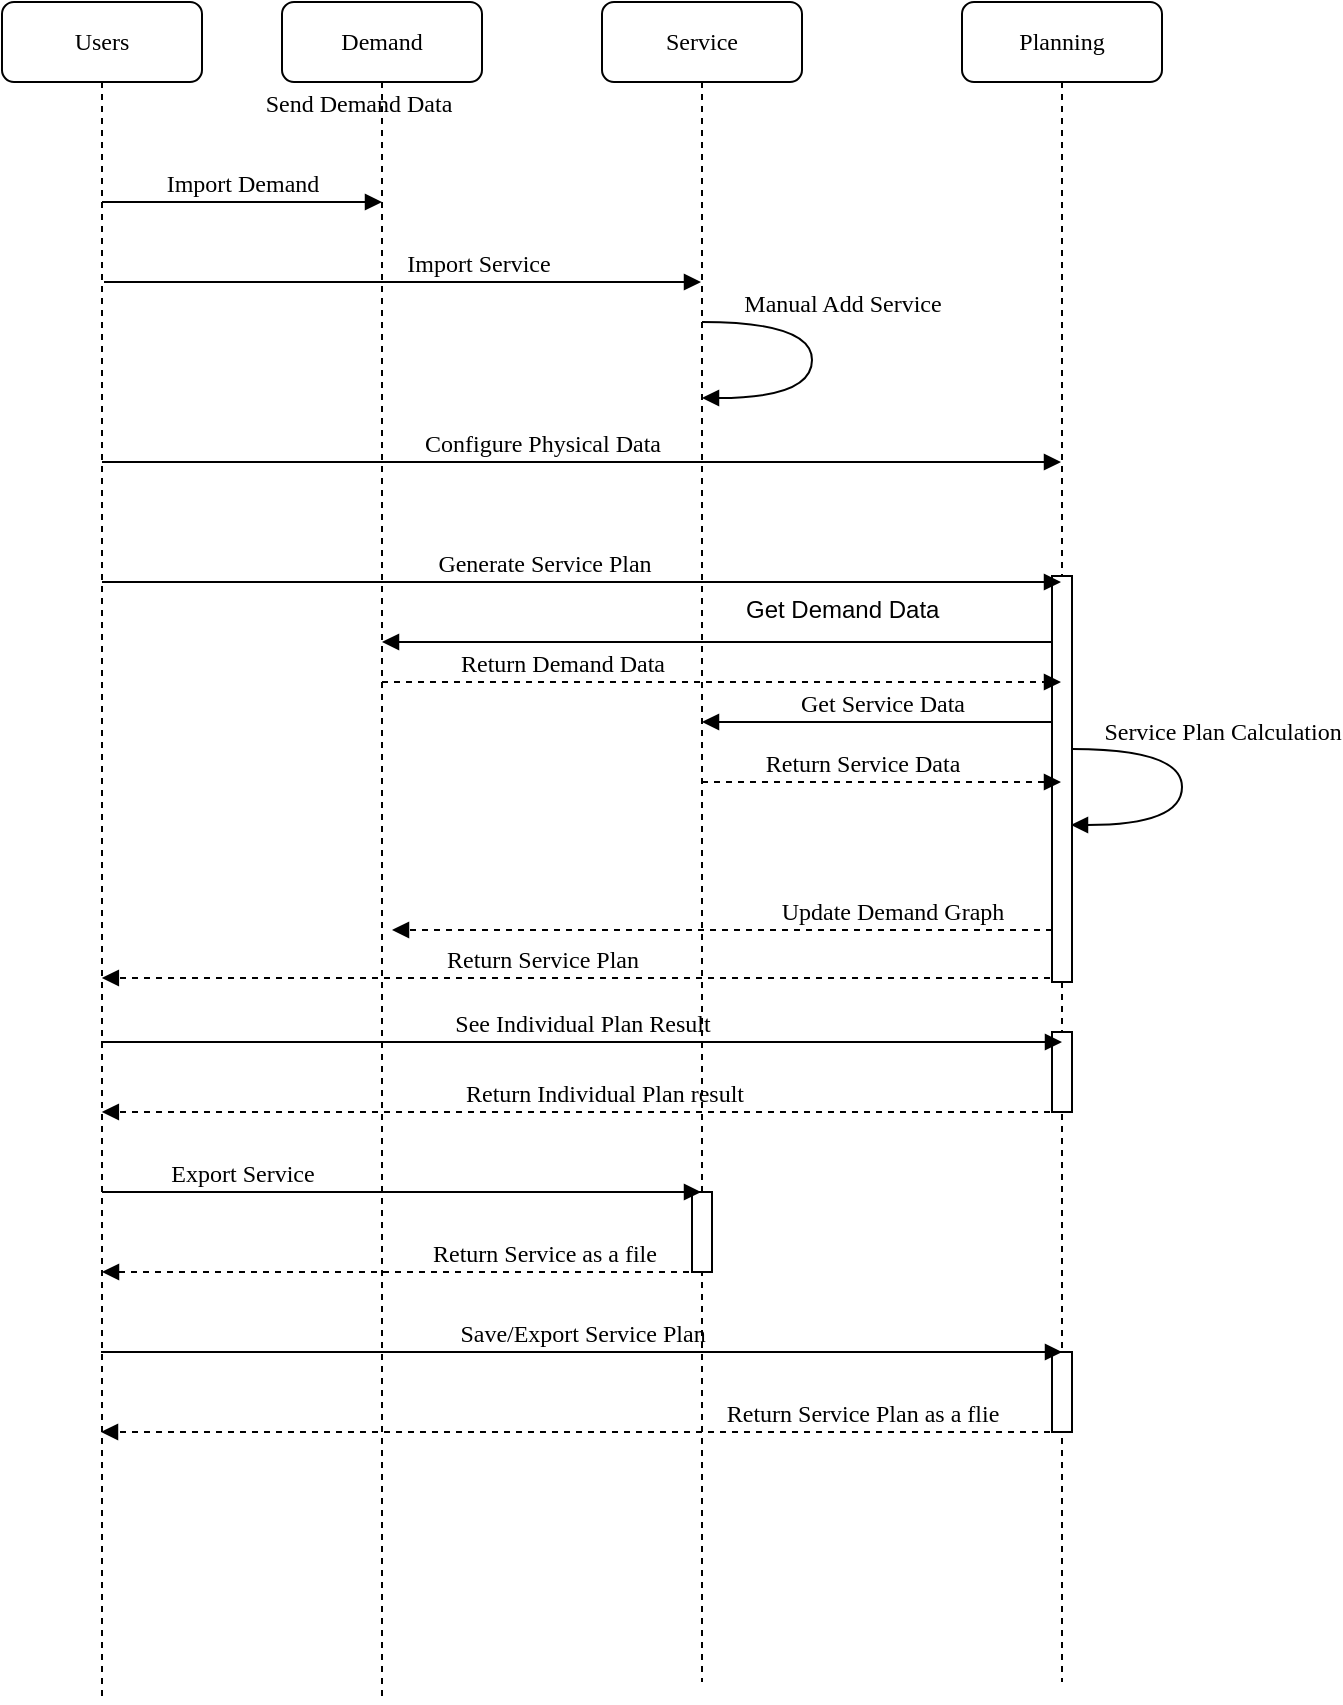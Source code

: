 <mxfile version="10.6.7" type="github"><diagram name="Page-1" id="13e1069c-82ec-6db2-03f1-153e76fe0fe0"><mxGraphModel dx="797" dy="409" grid="1" gridSize="10" guides="1" tooltips="1" connect="1" arrows="1" fold="1" page="1" pageScale="1" pageWidth="1100" pageHeight="850" background="#ffffff" math="0" shadow="0"><root><mxCell id="0"/><mxCell id="1" parent="0"/><mxCell id="k21ctXQsDBUnI9uljcQU-5" value="Return Service Plan" style="html=1;verticalAlign=bottom;endArrow=block;labelBackgroundColor=none;fontFamily=Verdana;fontSize=12;edgeStyle=elbowEdgeStyle;elbow=vertical;dashed=1;" edge="1" parent="1"><mxGeometry x="0.083" relative="1" as="geometry"><mxPoint x="630" y="568" as="sourcePoint"/><mxPoint x="149.929" y="567.857" as="targetPoint"/><mxPoint as="offset"/></mxGeometry></mxCell><mxCell id="7baba1c4bc27f4b0-2" value="Demand" style="shape=umlLifeline;perimeter=lifelinePerimeter;whiteSpace=wrap;html=1;container=1;collapsible=0;recursiveResize=0;outlineConnect=0;rounded=1;shadow=0;comic=0;labelBackgroundColor=none;strokeColor=#000000;strokeWidth=1;fillColor=#FFFFFF;fontFamily=Verdana;fontSize=12;fontColor=#000000;align=center;" parent="1" vertex="1"><mxGeometry x="240" y="80" width="100" height="850" as="geometry"/></mxCell><mxCell id="7baba1c4bc27f4b0-3" value="Service" style="shape=umlLifeline;perimeter=lifelinePerimeter;whiteSpace=wrap;html=1;container=1;collapsible=0;recursiveResize=0;outlineConnect=0;rounded=1;shadow=0;comic=0;labelBackgroundColor=none;strokeColor=#000000;strokeWidth=1;fillColor=#FFFFFF;fontFamily=Verdana;fontSize=12;fontColor=#000000;align=center;" parent="1" vertex="1"><mxGeometry x="400" y="80" width="100" height="840" as="geometry"/></mxCell><mxCell id="7baba1c4bc27f4b0-4" value="Planning" style="shape=umlLifeline;perimeter=lifelinePerimeter;whiteSpace=wrap;html=1;container=1;collapsible=0;recursiveResize=0;outlineConnect=0;rounded=1;shadow=0;comic=0;labelBackgroundColor=none;strokeColor=#000000;strokeWidth=1;fillColor=#FFFFFF;fontFamily=Verdana;fontSize=12;fontColor=#000000;align=center;" parent="1" vertex="1"><mxGeometry x="580" y="80" width="100" height="840" as="geometry"/></mxCell><mxCell id="A2zP2JJgKgRDqSaXDk8B-7" value="" style="html=1;points=[];perimeter=orthogonalPerimeter;rounded=0;shadow=0;comic=0;labelBackgroundColor=none;strokeColor=#000000;strokeWidth=1;fillColor=#FFFFFF;fontFamily=Verdana;fontSize=12;fontColor=#000000;align=center;" parent="7baba1c4bc27f4b0-4" vertex="1"><mxGeometry x="45" y="287" width="10" height="203" as="geometry"/></mxCell><mxCell id="A2zP2JJgKgRDqSaXDk8B-15" value="" style="html=1;points=[];perimeter=orthogonalPerimeter;rounded=0;shadow=0;comic=0;labelBackgroundColor=none;strokeColor=#000000;strokeWidth=1;fillColor=#FFFFFF;fontFamily=Verdana;fontSize=12;fontColor=#000000;align=center;" parent="7baba1c4bc27f4b0-4" vertex="1"><mxGeometry x="45" y="515" width="10" height="40" as="geometry"/></mxCell><mxCell id="A2zP2JJgKgRDqSaXDk8B-23" value="" style="html=1;points=[];perimeter=orthogonalPerimeter;rounded=0;shadow=0;comic=0;labelBackgroundColor=none;strokeColor=#000000;strokeWidth=1;fillColor=#FFFFFF;fontFamily=Verdana;fontSize=12;fontColor=#000000;align=center;" parent="7baba1c4bc27f4b0-4" vertex="1"><mxGeometry x="45" y="675" width="10" height="40" as="geometry"/></mxCell><mxCell id="7baba1c4bc27f4b0-8" value="Users" style="shape=umlLifeline;perimeter=lifelinePerimeter;whiteSpace=wrap;html=1;container=1;collapsible=0;recursiveResize=0;outlineConnect=0;rounded=1;shadow=0;comic=0;labelBackgroundColor=none;strokeColor=#000000;strokeWidth=1;fillColor=#FFFFFF;fontFamily=Verdana;fontSize=12;fontColor=#000000;align=center;" parent="1" vertex="1"><mxGeometry x="100" y="80" width="100" height="850" as="geometry"/></mxCell><mxCell id="7baba1c4bc27f4b0-17" value="Return Service Data" style="html=1;verticalAlign=bottom;endArrow=block;labelBackgroundColor=none;fontFamily=Verdana;fontSize=12;edgeStyle=elbowEdgeStyle;elbow=vertical;dashed=1;" parent="1" target="7baba1c4bc27f4b0-4" edge="1"><mxGeometry x="-0.109" relative="1" as="geometry"><mxPoint x="450" y="470" as="sourcePoint"/><Array as="points"><mxPoint x="530" y="470"/><mxPoint x="510" y="510"/><mxPoint x="490" y="435"/><mxPoint x="470" y="420"/><mxPoint x="480" y="430"/><mxPoint x="480" y="420"/><mxPoint x="480" y="435"/><mxPoint x="550" y="430"/><mxPoint x="520" y="500"/><mxPoint x="550" y="320"/><mxPoint x="460" y="240"/></Array><mxPoint x="585" y="320" as="targetPoint"/><mxPoint as="offset"/></mxGeometry></mxCell><mxCell id="7baba1c4bc27f4b0-23" value="Configure Physical Data" style="html=1;verticalAlign=bottom;endArrow=block;labelBackgroundColor=none;fontFamily=Verdana;fontSize=12;" parent="1" source="7baba1c4bc27f4b0-8" target="7baba1c4bc27f4b0-4" edge="1"><mxGeometry x="0.418" y="-120" relative="1" as="geometry"><mxPoint x="155" y="310" as="sourcePoint"/><mxPoint x="585" y="440" as="targetPoint"/><Array as="points"><mxPoint x="490" y="310"/></Array><mxPoint x="-120" y="-120" as="offset"/></mxGeometry></mxCell><mxCell id="7baba1c4bc27f4b0-11" value="Import Demand" style="html=1;verticalAlign=bottom;endArrow=block;labelBackgroundColor=none;fontFamily=Verdana;fontSize=12;edgeStyle=elbowEdgeStyle;elbow=vertical;" parent="1" edge="1"><mxGeometry relative="1" as="geometry"><mxPoint x="150" y="180" as="sourcePoint"/><mxPoint x="290" y="180" as="targetPoint"/></mxGeometry></mxCell><mxCell id="A2zP2JJgKgRDqSaXDk8B-1" value="Import Service" style="html=1;verticalAlign=bottom;endArrow=block;labelBackgroundColor=none;fontFamily=Verdana;fontSize=12;edgeStyle=elbowEdgeStyle;elbow=vertical;" parent="1" target="7baba1c4bc27f4b0-3" edge="1"><mxGeometry x="0.254" relative="1" as="geometry"><mxPoint x="151" y="220" as="sourcePoint"/><mxPoint x="445.5" y="220" as="targetPoint"/><mxPoint as="offset"/></mxGeometry></mxCell><mxCell id="A2zP2JJgKgRDqSaXDk8B-3" value="Manual Add Service" style="html=1;verticalAlign=bottom;endArrow=block;labelBackgroundColor=none;fontFamily=Verdana;fontSize=12;elbow=vertical;edgeStyle=orthogonalEdgeStyle;curved=1;exitX=1.038;exitY=0.345;exitPerimeter=0;" parent="1" target="7baba1c4bc27f4b0-3" edge="1"><mxGeometry x="-0.259" y="15" relative="1" as="geometry"><mxPoint x="450" y="240" as="sourcePoint"/><mxPoint x="455" y="278" as="targetPoint"/><Array as="points"><mxPoint x="505" y="240"/><mxPoint x="505" y="278"/></Array><mxPoint as="offset"/></mxGeometry></mxCell><mxCell id="A2zP2JJgKgRDqSaXDk8B-4" value="Return Demand Data" style="html=1;verticalAlign=bottom;endArrow=block;labelBackgroundColor=none;fontFamily=Verdana;fontSize=12;edgeStyle=elbowEdgeStyle;elbow=vertical;dashed=1;" parent="1" target="7baba1c4bc27f4b0-4" edge="1"><mxGeometry x="0.296" y="-130" relative="1" as="geometry"><mxPoint x="290" y="420" as="sourcePoint"/><mxPoint x="585" y="360" as="targetPoint"/><Array as="points"><mxPoint x="480" y="420"/><mxPoint x="510" y="390"/><mxPoint x="310" y="470"/><mxPoint x="500" y="360"/></Array><mxPoint x="-130" y="-130" as="offset"/></mxGeometry></mxCell><mxCell id="A2zP2JJgKgRDqSaXDk8B-9" value="Generate Service Plan" style="html=1;verticalAlign=bottom;endArrow=block;labelBackgroundColor=none;fontFamily=Verdana;fontSize=12;" parent="1" source="7baba1c4bc27f4b0-8" target="7baba1c4bc27f4b0-4" edge="1"><mxGeometry x="0.169" y="-60" relative="1" as="geometry"><mxPoint x="156" y="352" as="sourcePoint"/><mxPoint x="590" y="429" as="targetPoint"/><Array as="points"><mxPoint x="430" y="370"/></Array><mxPoint x="-60" y="-60" as="offset"/></mxGeometry></mxCell><mxCell id="A2zP2JJgKgRDqSaXDk8B-13" value="See Individual Plan Result" style="html=1;verticalAlign=bottom;endArrow=block;labelBackgroundColor=none;fontFamily=Verdana;fontSize=12;edgeStyle=elbowEdgeStyle;elbow=vertical;" parent="1" edge="1"><mxGeometry relative="1" as="geometry"><mxPoint x="149.5" y="600" as="sourcePoint"/><mxPoint x="630" y="600" as="targetPoint"/><Array as="points"><mxPoint x="530" y="600"/></Array></mxGeometry></mxCell><mxCell id="A2zP2JJgKgRDqSaXDk8B-14" value="Return Individual Plan result" style="html=1;verticalAlign=bottom;endArrow=block;labelBackgroundColor=none;fontFamily=Verdana;fontSize=12;edgeStyle=elbowEdgeStyle;elbow=vertical;dashed=1;" parent="1" edge="1"><mxGeometry x="-0.043" relative="1" as="geometry"><mxPoint x="630" y="635" as="sourcePoint"/><mxPoint x="149.929" y="635" as="targetPoint"/><mxPoint as="offset"/><Array as="points"><mxPoint x="230" y="635"/><mxPoint x="410.5" y="625"/><mxPoint x="410.5" y="755"/><mxPoint x="420.5" y="715"/></Array></mxGeometry></mxCell><mxCell id="A2zP2JJgKgRDqSaXDk8B-17" value="Return Service as a file" style="html=1;verticalAlign=bottom;endArrow=block;labelBackgroundColor=none;fontFamily=Verdana;fontSize=12;edgeStyle=elbowEdgeStyle;elbow=vertical;dashed=1;" parent="1" edge="1"><mxGeometry y="-70" relative="1" as="geometry"><mxPoint x="449.5" y="715" as="sourcePoint"/><mxPoint x="150" y="715" as="targetPoint"/><mxPoint x="71" y="70" as="offset"/></mxGeometry></mxCell><mxCell id="A2zP2JJgKgRDqSaXDk8B-18" value="Update Demand Graph" style="html=1;verticalAlign=bottom;endArrow=block;labelBackgroundColor=none;fontFamily=Verdana;fontSize=12;edgeStyle=elbowEdgeStyle;elbow=vertical;dashed=1;" parent="1" edge="1"><mxGeometry y="-85" relative="1" as="geometry"><mxPoint x="625" y="544" as="sourcePoint"/><mxPoint x="295" y="544" as="targetPoint"/><mxPoint x="85" y="85" as="offset"/></mxGeometry></mxCell><mxCell id="A2zP2JJgKgRDqSaXDk8B-19" value="Save/Export Service Plan" style="html=1;verticalAlign=bottom;endArrow=block;labelBackgroundColor=none;fontFamily=Verdana;fontSize=12;edgeStyle=elbowEdgeStyle;elbow=vertical;" parent="1" edge="1"><mxGeometry relative="1" as="geometry"><mxPoint x="149.5" y="755" as="sourcePoint"/><mxPoint x="630" y="755" as="targetPoint"/><Array as="points"><mxPoint x="530" y="755"/></Array></mxGeometry></mxCell><mxCell id="A2zP2JJgKgRDqSaXDk8B-20" value="Service Plan Calculation" style="html=1;verticalAlign=bottom;endArrow=block;labelBackgroundColor=none;fontFamily=Verdana;fontSize=12;elbow=vertical;edgeStyle=orthogonalEdgeStyle;curved=1;exitX=1.038;exitY=0.345;exitPerimeter=0;" parent="1" edge="1"><mxGeometry x="-0.257" y="20" relative="1" as="geometry"><mxPoint x="635" y="453.5" as="sourcePoint"/><mxPoint x="634.5" y="491.5" as="targetPoint"/><Array as="points"><mxPoint x="690" y="453.5"/><mxPoint x="690" y="491.5"/></Array><mxPoint as="offset"/></mxGeometry></mxCell><mxCell id="A2zP2JJgKgRDqSaXDk8B-21" value="" style="html=1;points=[];perimeter=orthogonalPerimeter;rounded=0;shadow=0;comic=0;labelBackgroundColor=none;strokeColor=#000000;strokeWidth=1;fillColor=#FFFFFF;fontFamily=Verdana;fontSize=12;fontColor=#000000;align=center;" parent="1" vertex="1"><mxGeometry x="445" y="675" width="10" height="40" as="geometry"/></mxCell><mxCell id="A2zP2JJgKgRDqSaXDk8B-16" value="Export Service" style="html=1;verticalAlign=bottom;endArrow=block;labelBackgroundColor=none;fontFamily=Verdana;fontSize=12;edgeStyle=elbowEdgeStyle;elbow=vertical;" parent="1" edge="1"><mxGeometry x="-0.165" y="-55" relative="1" as="geometry"><mxPoint x="150" y="675" as="sourcePoint"/><mxPoint x="449.5" y="674.857" as="targetPoint"/><mxPoint x="-55" y="-55" as="offset"/></mxGeometry></mxCell><mxCell id="A2zP2JJgKgRDqSaXDk8B-22" value="Return Service Plan as a flie" style="html=1;verticalAlign=bottom;endArrow=block;labelBackgroundColor=none;fontFamily=Verdana;fontSize=12;edgeStyle=elbowEdgeStyle;elbow=vertical;dashed=1;" parent="1" edge="1"><mxGeometry x="-0.584" relative="1" as="geometry"><mxPoint x="630" y="795" as="sourcePoint"/><mxPoint x="149.5" y="795" as="targetPoint"/><Array as="points"><mxPoint x="530" y="795"/></Array><mxPoint as="offset"/></mxGeometry></mxCell><mxCell id="k21ctXQsDBUnI9uljcQU-6" value="Get Service Data" style="html=1;verticalAlign=bottom;endArrow=block;labelBackgroundColor=none;fontFamily=Verdana;fontSize=12;edgeStyle=elbowEdgeStyle;elbow=vertical;" edge="1" parent="1" source="A2zP2JJgKgRDqSaXDk8B-7"><mxGeometry x="-0.029" relative="1" as="geometry"><mxPoint x="679.5" y="520" as="sourcePoint"/><Array as="points"><mxPoint x="480" y="440"/><mxPoint x="540" y="490"/><mxPoint x="600" y="330"/><mxPoint x="570" y="510"/><mxPoint x="600" y="440"/><mxPoint x="530" y="445"/><mxPoint x="530" y="430"/><mxPoint x="530" y="440"/><mxPoint x="520" y="430"/><mxPoint x="540" y="445"/><mxPoint x="560" y="520"/></Array><mxPoint x="450" y="440" as="targetPoint"/><mxPoint as="offset"/></mxGeometry></mxCell><mxCell id="k21ctXQsDBUnI9uljcQU-8" value="Send Demand Data" style="html=1;verticalAlign=bottom;endArrow=block;labelBackgroundColor=none;fontFamily=Verdana;fontSize=12;edgeStyle=elbowEdgeStyle;elbow=vertical;" edge="1" parent="1" source="A2zP2JJgKgRDqSaXDk8B-7" target="7baba1c4bc27f4b0-2"><mxGeometry x="0.296" y="-130" relative="1" as="geometry"><mxPoint x="639.5" y="430" as="sourcePoint"/><mxPoint x="300" y="430" as="targetPoint"/><Array as="points"><mxPoint x="410" y="400"/><mxPoint x="510" y="390"/><mxPoint x="320" y="500"/><mxPoint x="520" y="420"/><mxPoint x="490" y="430"/></Array><mxPoint x="-130" y="-130" as="offset"/></mxGeometry></mxCell><mxCell id="k21ctXQsDBUnI9uljcQU-11" value="Get Demand Data" style="text;html=1;" vertex="1" parent="1"><mxGeometry x="470" y="370" width="140" height="30" as="geometry"/></mxCell></root></mxGraphModel></diagram></mxfile>